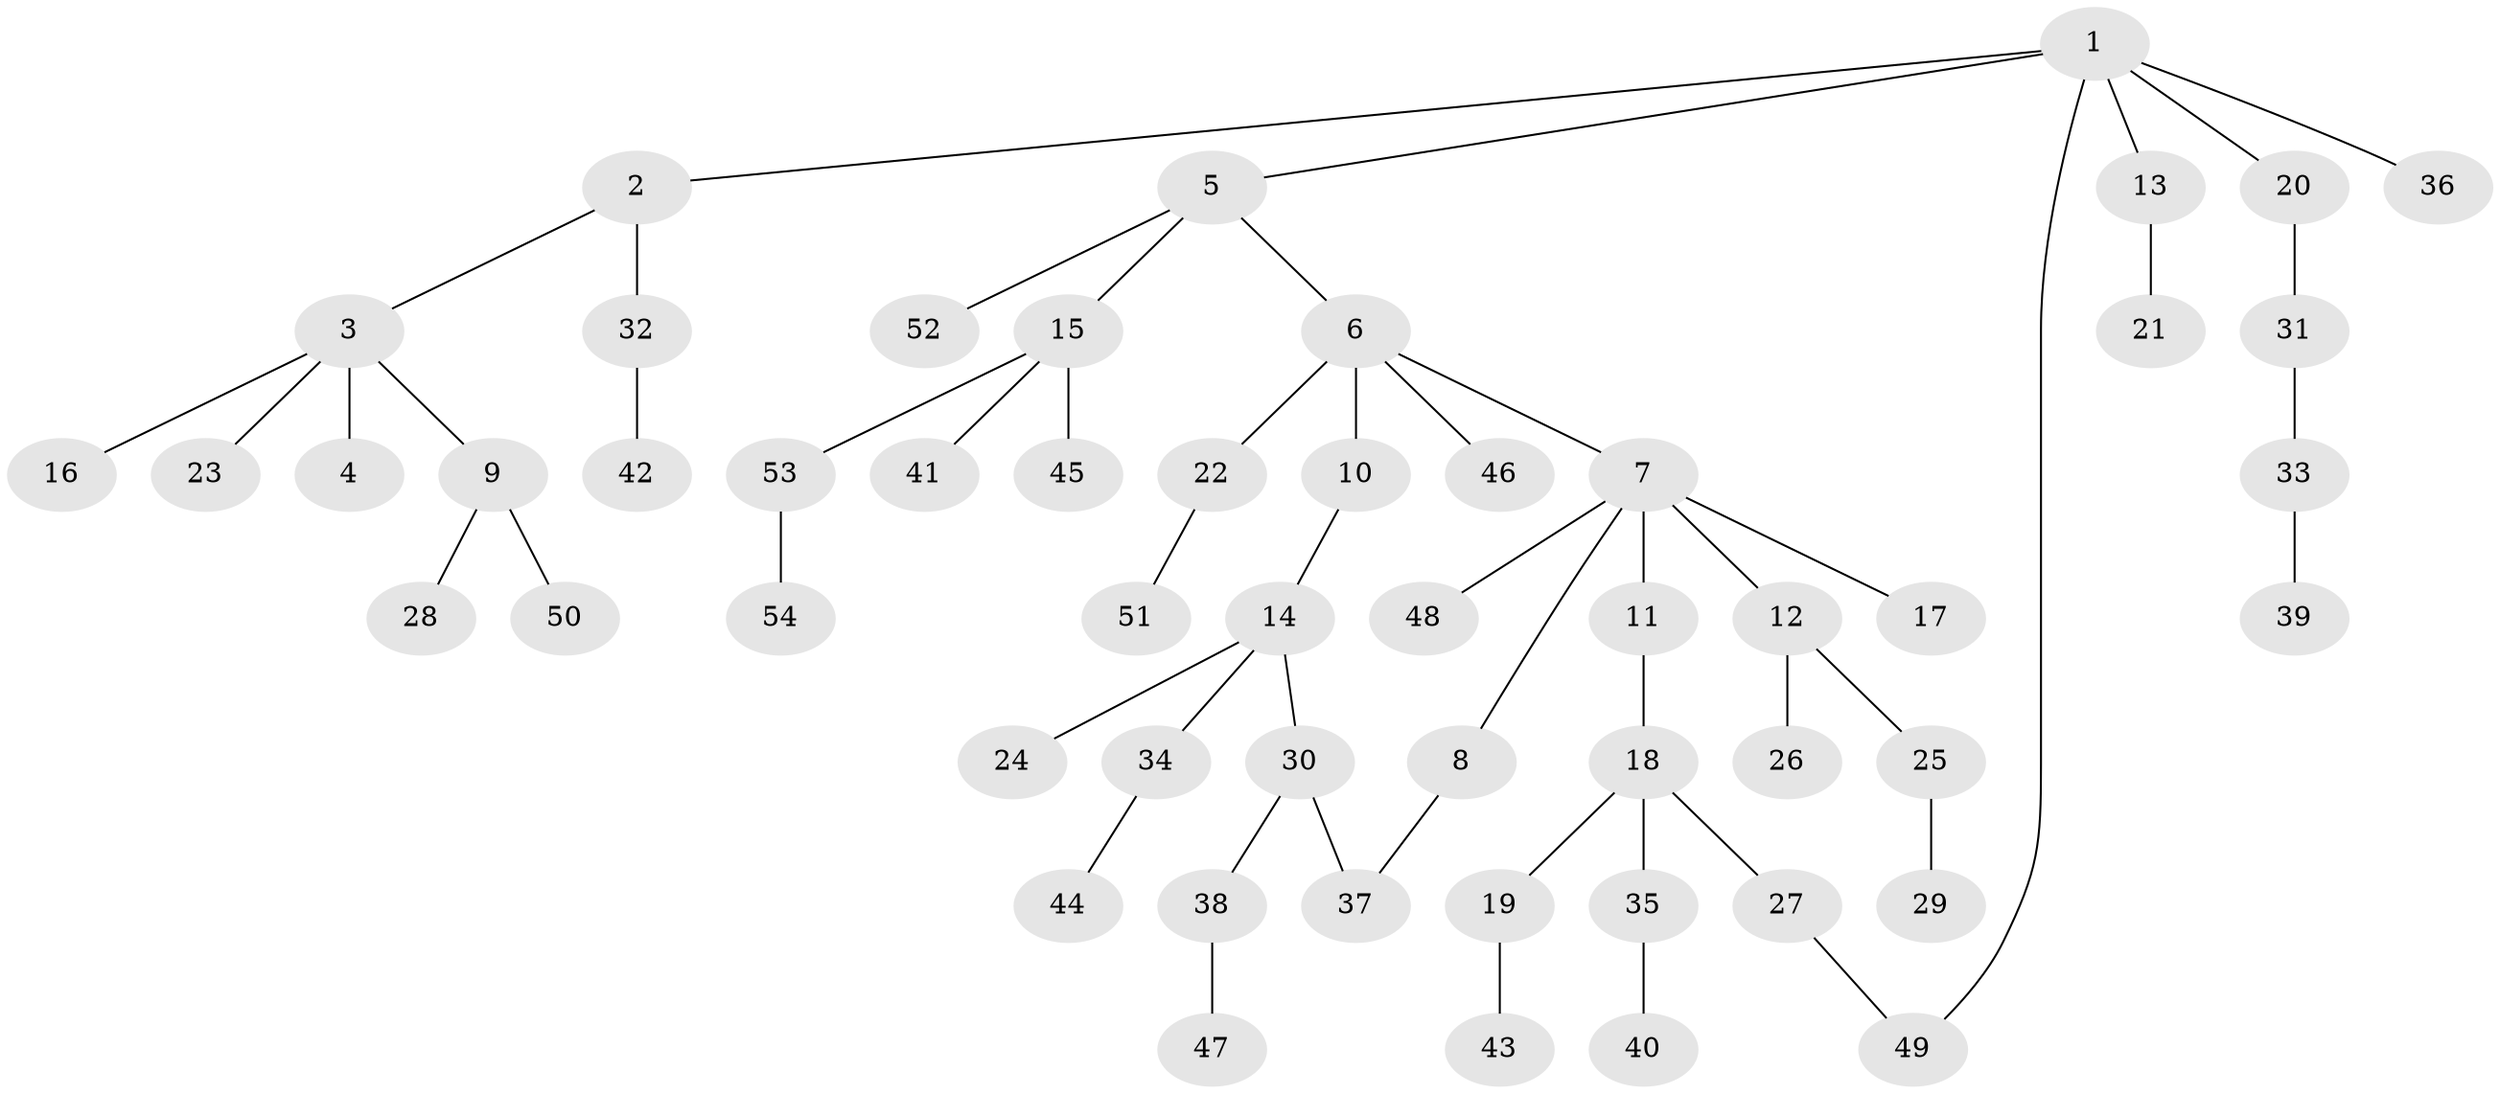 // coarse degree distribution, {5: 0.09090909090909091, 3: 0.15151515151515152, 4: 0.09090909090909091, 2: 0.12121212121212122, 1: 0.5454545454545454}
// Generated by graph-tools (version 1.1) at 2025/23/03/03/25 07:23:33]
// undirected, 54 vertices, 55 edges
graph export_dot {
graph [start="1"]
  node [color=gray90,style=filled];
  1;
  2;
  3;
  4;
  5;
  6;
  7;
  8;
  9;
  10;
  11;
  12;
  13;
  14;
  15;
  16;
  17;
  18;
  19;
  20;
  21;
  22;
  23;
  24;
  25;
  26;
  27;
  28;
  29;
  30;
  31;
  32;
  33;
  34;
  35;
  36;
  37;
  38;
  39;
  40;
  41;
  42;
  43;
  44;
  45;
  46;
  47;
  48;
  49;
  50;
  51;
  52;
  53;
  54;
  1 -- 2;
  1 -- 5;
  1 -- 13;
  1 -- 20;
  1 -- 36;
  1 -- 49;
  2 -- 3;
  2 -- 32;
  3 -- 4;
  3 -- 9;
  3 -- 16;
  3 -- 23;
  5 -- 6;
  5 -- 15;
  5 -- 52;
  6 -- 7;
  6 -- 10;
  6 -- 22;
  6 -- 46;
  7 -- 8;
  7 -- 11;
  7 -- 12;
  7 -- 17;
  7 -- 48;
  8 -- 37;
  9 -- 28;
  9 -- 50;
  10 -- 14;
  11 -- 18;
  12 -- 25;
  12 -- 26;
  13 -- 21;
  14 -- 24;
  14 -- 30;
  14 -- 34;
  15 -- 41;
  15 -- 45;
  15 -- 53;
  18 -- 19;
  18 -- 27;
  18 -- 35;
  19 -- 43;
  20 -- 31;
  22 -- 51;
  25 -- 29;
  27 -- 49;
  30 -- 38;
  30 -- 37;
  31 -- 33;
  32 -- 42;
  33 -- 39;
  34 -- 44;
  35 -- 40;
  38 -- 47;
  53 -- 54;
}
